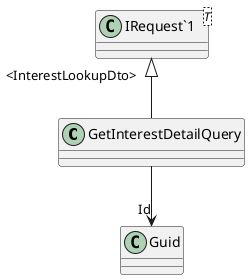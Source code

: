 @startuml
class GetInterestDetailQuery {
}
class "IRequest`1"<T> {
}
"IRequest`1" "<InterestLookupDto>" <|-- GetInterestDetailQuery
GetInterestDetailQuery --> "Id" Guid
@enduml
